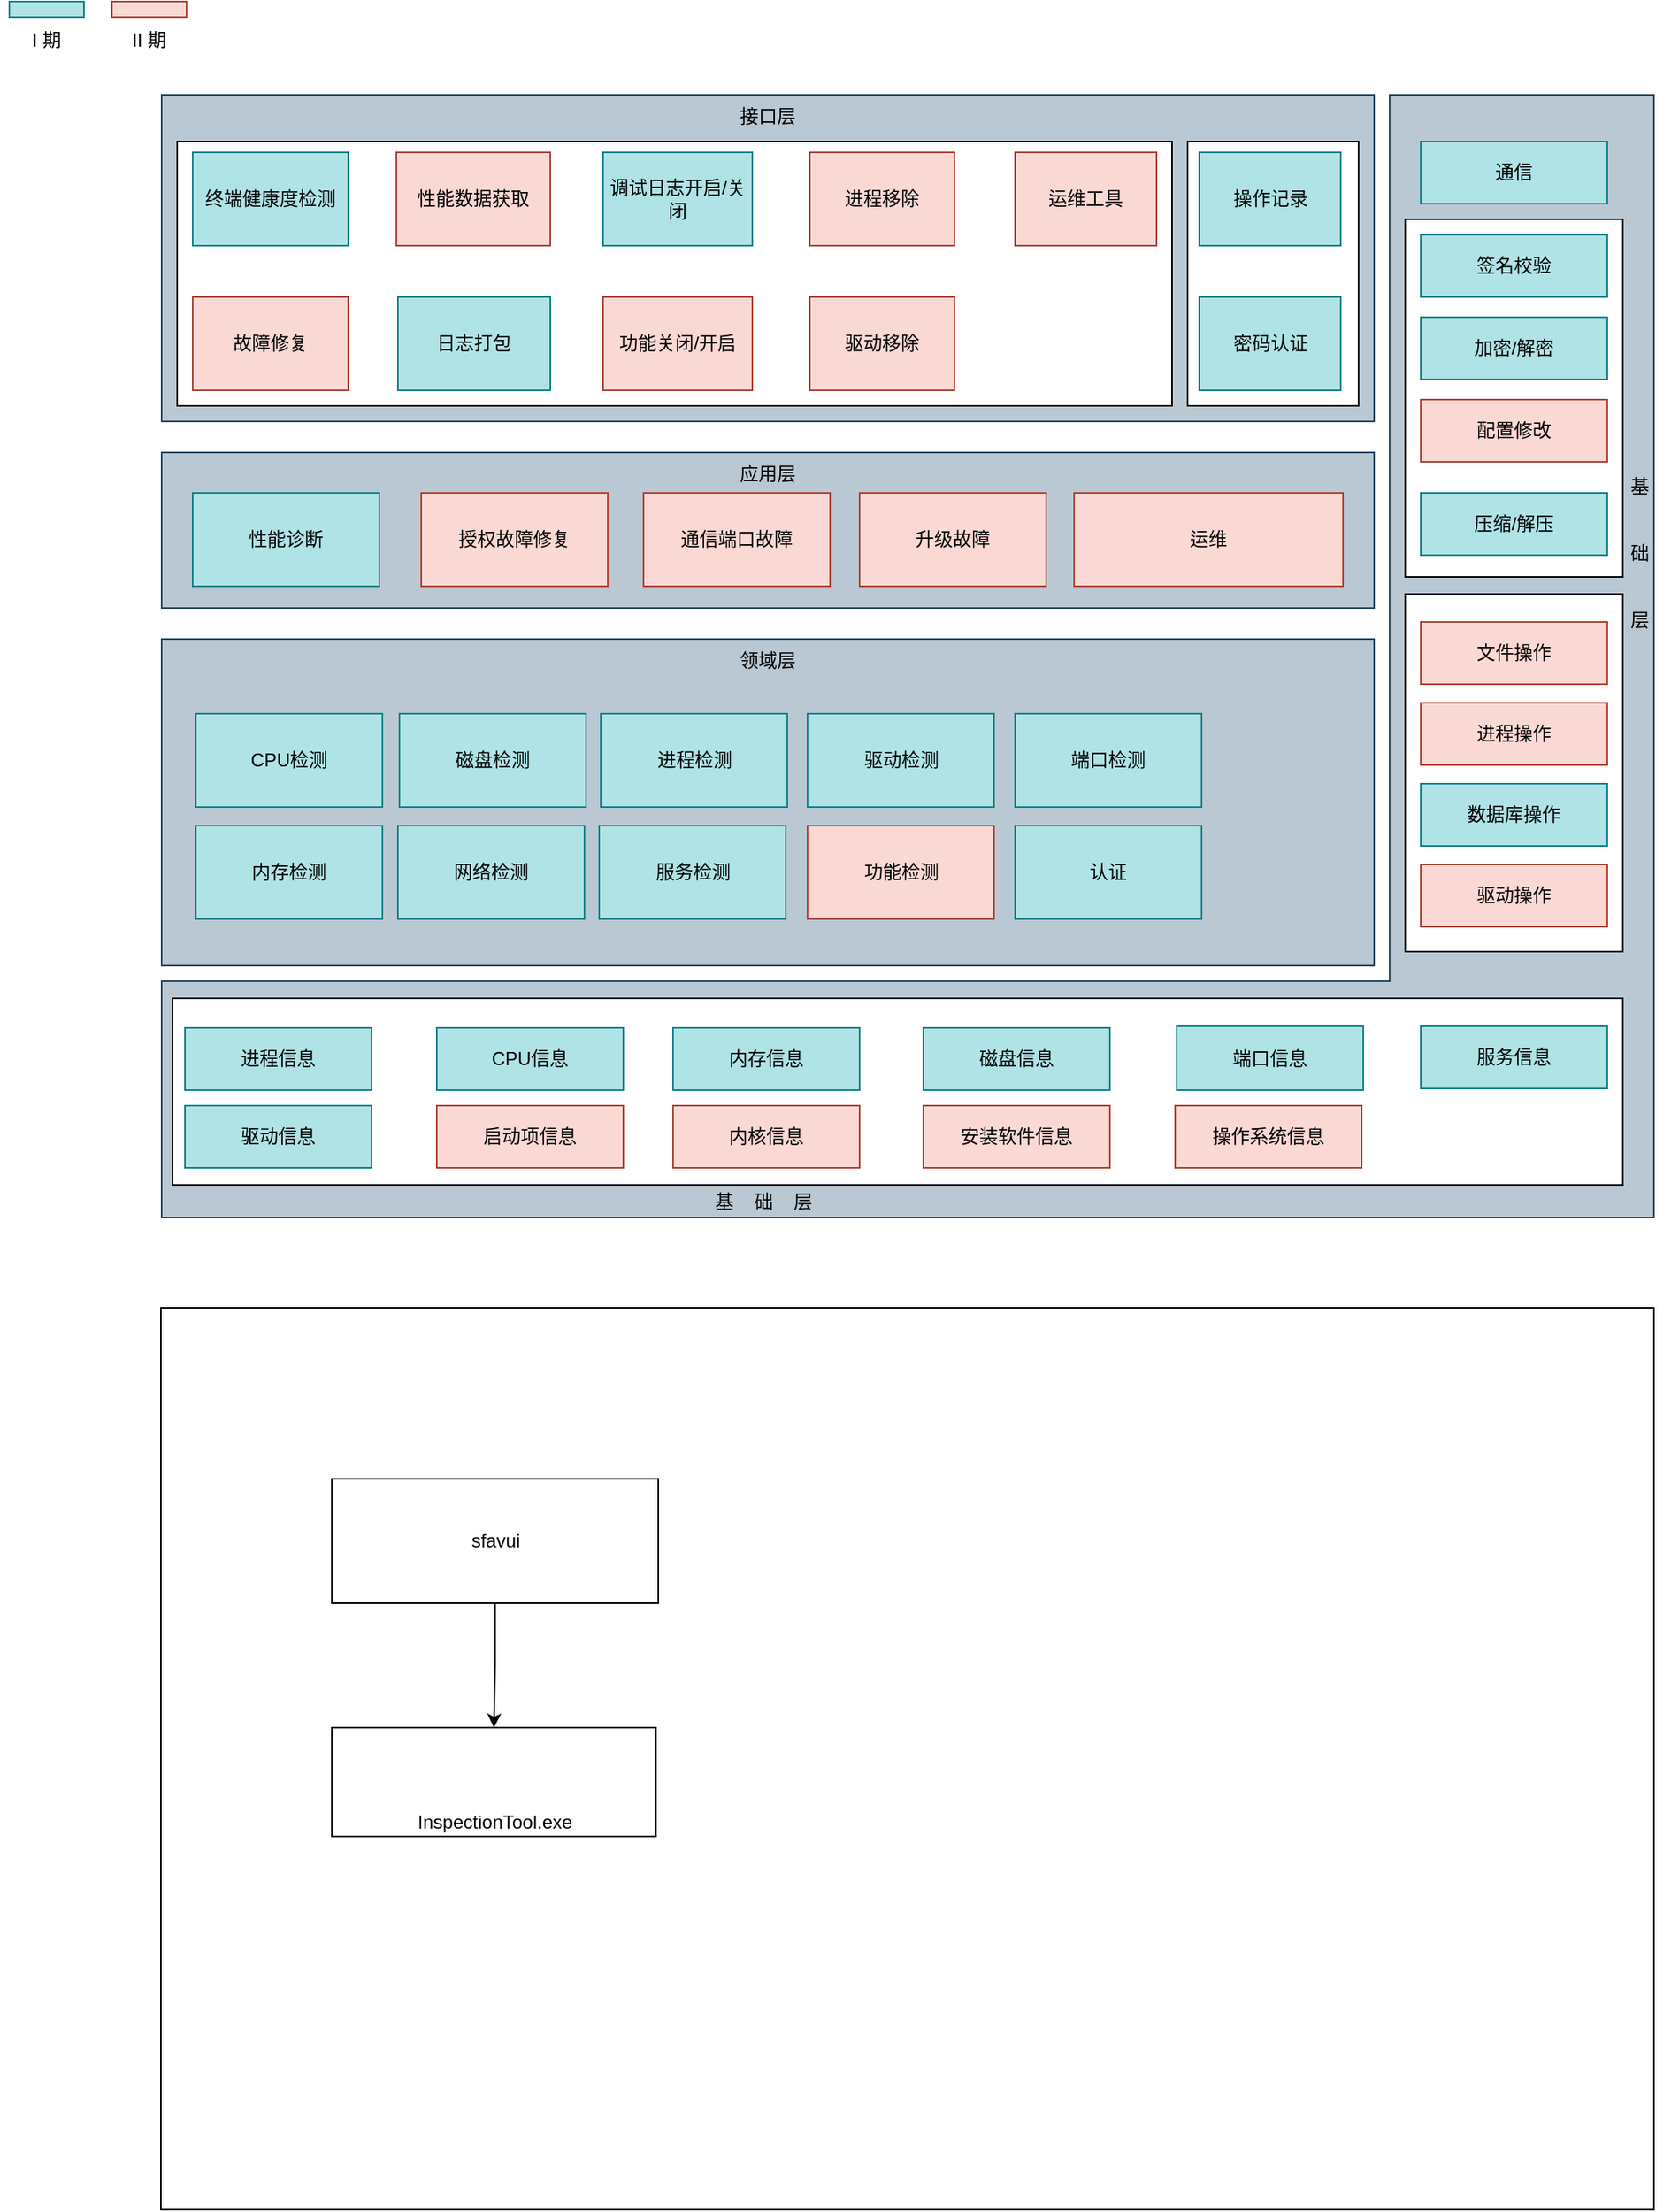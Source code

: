 <mxfile version="22.1.0" type="github">
  <diagram name="第 1 页" id="NOW3hmvJAIs22LeMde_s">
    <mxGraphModel dx="1434" dy="758" grid="1" gridSize="10" guides="1" tooltips="1" connect="1" arrows="1" fold="1" page="1" pageScale="1" pageWidth="827" pageHeight="1169" math="0" shadow="0">
      <root>
        <mxCell id="0" />
        <mxCell id="1" parent="0" />
        <mxCell id="RvbaP1fydgw7fQkFeHSI-6" value="&lt;div style=&quot;text-align: justify;&quot;&gt;&lt;/div&gt;&lt;div style=&quot;&quot;&gt;&lt;/div&gt;" style="shape=corner;whiteSpace=wrap;html=1;direction=west;dx=170;dy=152;align=right;fillColor=#bac8d3;strokeColor=#23445d;" parent="1" vertex="1">
          <mxGeometry x="120" y="80" width="960" height="722" as="geometry" />
        </mxCell>
        <mxCell id="RvbaP1fydgw7fQkFeHSI-1" value="接口层" style="rounded=0;whiteSpace=wrap;html=1;align=center;fillColor=#bac8d3;strokeColor=#23445d;verticalAlign=top;" parent="1" vertex="1">
          <mxGeometry x="120" y="80" width="780" height="210" as="geometry" />
        </mxCell>
        <mxCell id="RvbaP1fydgw7fQkFeHSI-2" value="应用层" style="rounded=0;whiteSpace=wrap;html=1;align=center;fillColor=#bac8d3;strokeColor=#23445d;verticalAlign=top;" parent="1" vertex="1">
          <mxGeometry x="120" y="310" width="780" height="100" as="geometry" />
        </mxCell>
        <mxCell id="RvbaP1fydgw7fQkFeHSI-3" value="领域层" style="rounded=0;whiteSpace=wrap;html=1;align=center;fillColor=#bac8d3;strokeColor=#23445d;verticalAlign=top;" parent="1" vertex="1">
          <mxGeometry x="120" y="430" width="780" height="210" as="geometry" />
        </mxCell>
        <mxCell id="RvbaP1fydgw7fQkFeHSI-36" value="" style="rounded=0;whiteSpace=wrap;html=1;" parent="1" vertex="1">
          <mxGeometry x="127" y="661" width="933" height="120" as="geometry" />
        </mxCell>
        <mxCell id="RvbaP1fydgw7fQkFeHSI-7" value="基&amp;nbsp; &amp;nbsp; 础&amp;nbsp; &amp;nbsp; 层" style="text;strokeColor=none;fillColor=none;align=left;verticalAlign=middle;spacingLeft=4;spacingRight=4;overflow=hidden;points=[[0,0.5],[1,0.5]];portConstraint=eastwest;rotatable=0;whiteSpace=wrap;html=1;" parent="1" vertex="1">
          <mxGeometry x="470" y="782" width="80" height="20" as="geometry" />
        </mxCell>
        <mxCell id="RvbaP1fydgw7fQkFeHSI-8" value="基&lt;br&gt;&lt;br&gt;&lt;br&gt;础&lt;br&gt;&lt;br&gt;&lt;br&gt;层" style="text;strokeColor=none;fillColor=none;align=left;verticalAlign=middle;spacingLeft=4;spacingRight=4;overflow=hidden;points=[[0,0.5],[1,0.5]];portConstraint=eastwest;rotatable=0;whiteSpace=wrap;html=1;" parent="1" vertex="1">
          <mxGeometry x="1059" y="290" width="31" height="170" as="geometry" />
        </mxCell>
        <mxCell id="RvbaP1fydgw7fQkFeHSI-10" value="进程信息" style="rounded=0;whiteSpace=wrap;html=1;fillColor=#b0e3e6;strokeColor=#0e8088;" parent="1" vertex="1">
          <mxGeometry x="135" y="680" width="120" height="40" as="geometry" />
        </mxCell>
        <mxCell id="RvbaP1fydgw7fQkFeHSI-11" value="CPU信息" style="rounded=0;whiteSpace=wrap;html=1;fillColor=#b0e3e6;strokeColor=#0e8088;" parent="1" vertex="1">
          <mxGeometry x="297" y="680" width="120" height="40" as="geometry" />
        </mxCell>
        <mxCell id="RvbaP1fydgw7fQkFeHSI-12" value="内存信息" style="rounded=0;whiteSpace=wrap;html=1;fillColor=#b0e3e6;strokeColor=#0e8088;" parent="1" vertex="1">
          <mxGeometry x="449" y="680" width="120" height="40" as="geometry" />
        </mxCell>
        <mxCell id="RvbaP1fydgw7fQkFeHSI-13" value="磁盘信息" style="rounded=0;whiteSpace=wrap;html=1;fillColor=#b0e3e6;strokeColor=#0e8088;" parent="1" vertex="1">
          <mxGeometry x="610" y="680" width="120" height="40" as="geometry" />
        </mxCell>
        <mxCell id="RvbaP1fydgw7fQkFeHSI-14" value="端口信息" style="rounded=0;whiteSpace=wrap;html=1;fillColor=#b0e3e6;strokeColor=#0e8088;" parent="1" vertex="1">
          <mxGeometry x="773" y="679" width="120" height="41" as="geometry" />
        </mxCell>
        <mxCell id="RvbaP1fydgw7fQkFeHSI-16" value="驱动信息" style="rounded=0;whiteSpace=wrap;html=1;fillColor=#b0e3e6;strokeColor=#0e8088;" parent="1" vertex="1">
          <mxGeometry x="135" y="730" width="120" height="40" as="geometry" />
        </mxCell>
        <mxCell id="RvbaP1fydgw7fQkFeHSI-17" value="启动项信息" style="rounded=0;whiteSpace=wrap;html=1;fillColor=#fad9d5;strokeColor=#ae4132;" parent="1" vertex="1">
          <mxGeometry x="297" y="730" width="120" height="40" as="geometry" />
        </mxCell>
        <mxCell id="RvbaP1fydgw7fQkFeHSI-18" value="内核信息" style="rounded=0;whiteSpace=wrap;html=1;fillColor=#fad9d5;strokeColor=#ae4132;" parent="1" vertex="1">
          <mxGeometry x="449" y="730" width="120" height="40" as="geometry" />
        </mxCell>
        <mxCell id="RvbaP1fydgw7fQkFeHSI-19" value="安装软件信息" style="rounded=0;whiteSpace=wrap;html=1;fillColor=#fad9d5;strokeColor=#ae4132;" parent="1" vertex="1">
          <mxGeometry x="610" y="730" width="120" height="40" as="geometry" />
        </mxCell>
        <mxCell id="RvbaP1fydgw7fQkFeHSI-38" value="" style="rounded=0;whiteSpace=wrap;html=1;" parent="1" vertex="1">
          <mxGeometry x="920" y="160" width="140" height="230" as="geometry" />
        </mxCell>
        <mxCell id="RvbaP1fydgw7fQkFeHSI-20" value="操作系统信息" style="rounded=0;whiteSpace=wrap;html=1;fillColor=#fad9d5;strokeColor=#ae4132;" parent="1" vertex="1">
          <mxGeometry x="772" y="730" width="120" height="40" as="geometry" />
        </mxCell>
        <mxCell id="RvbaP1fydgw7fQkFeHSI-21" value="压缩/解压" style="rounded=0;whiteSpace=wrap;html=1;fillColor=#b0e3e6;strokeColor=#0e8088;" parent="1" vertex="1">
          <mxGeometry x="930" y="336" width="120" height="40" as="geometry" />
        </mxCell>
        <mxCell id="RvbaP1fydgw7fQkFeHSI-37" value="" style="rounded=0;whiteSpace=wrap;html=1;" parent="1" vertex="1">
          <mxGeometry x="920" y="401" width="140" height="230" as="geometry" />
        </mxCell>
        <mxCell id="RvbaP1fydgw7fQkFeHSI-22" value="服务信息" style="rounded=0;whiteSpace=wrap;html=1;fillColor=#b0e3e6;strokeColor=#0e8088;" parent="1" vertex="1">
          <mxGeometry x="930" y="679" width="120" height="40" as="geometry" />
        </mxCell>
        <mxCell id="RvbaP1fydgw7fQkFeHSI-24" value="进程操作" style="rounded=0;whiteSpace=wrap;html=1;fillColor=#fad9d5;strokeColor=#ae4132;" parent="1" vertex="1">
          <mxGeometry x="930" y="471" width="120" height="40" as="geometry" />
        </mxCell>
        <mxCell id="RvbaP1fydgw7fQkFeHSI-25" value="配置修改" style="rounded=0;whiteSpace=wrap;html=1;fillColor=#fad9d5;strokeColor=#ae4132;" parent="1" vertex="1">
          <mxGeometry x="930" y="276" width="120" height="40" as="geometry" />
        </mxCell>
        <mxCell id="RvbaP1fydgw7fQkFeHSI-26" value="驱动操作" style="rounded=0;whiteSpace=wrap;html=1;fillColor=#fad9d5;strokeColor=#ae4132;" parent="1" vertex="1">
          <mxGeometry x="930" y="575" width="120" height="40" as="geometry" />
        </mxCell>
        <mxCell id="RvbaP1fydgw7fQkFeHSI-27" value="数据库操作" style="rounded=0;whiteSpace=wrap;html=1;fillColor=#b0e3e6;strokeColor=#0e8088;" parent="1" vertex="1">
          <mxGeometry x="930" y="523" width="120" height="40" as="geometry" />
        </mxCell>
        <mxCell id="RvbaP1fydgw7fQkFeHSI-28" value="加密/解密" style="rounded=0;whiteSpace=wrap;html=1;fillColor=#b0e3e6;strokeColor=#0e8088;" parent="1" vertex="1">
          <mxGeometry x="930" y="223" width="120" height="40" as="geometry" />
        </mxCell>
        <mxCell id="RvbaP1fydgw7fQkFeHSI-31" value="文件操作" style="rounded=0;whiteSpace=wrap;html=1;fillColor=#fad9d5;strokeColor=#ae4132;" parent="1" vertex="1">
          <mxGeometry x="930" y="419" width="120" height="40" as="geometry" />
        </mxCell>
        <mxCell id="RvbaP1fydgw7fQkFeHSI-34" value="通信" style="rounded=0;whiteSpace=wrap;html=1;fillColor=#b0e3e6;strokeColor=#0e8088;" parent="1" vertex="1">
          <mxGeometry x="930" y="110" width="120" height="40" as="geometry" />
        </mxCell>
        <mxCell id="RvbaP1fydgw7fQkFeHSI-55" value="" style="rounded=0;whiteSpace=wrap;html=1;" parent="1" vertex="1">
          <mxGeometry x="130" y="110" width="640" height="170" as="geometry" />
        </mxCell>
        <mxCell id="RvbaP1fydgw7fQkFeHSI-39" value="终端健康度检测" style="rounded=0;whiteSpace=wrap;html=1;fillColor=#b0e3e6;strokeColor=#0e8088;" parent="1" vertex="1">
          <mxGeometry x="140" y="117" width="100" height="60" as="geometry" />
        </mxCell>
        <mxCell id="RvbaP1fydgw7fQkFeHSI-42" value="故障修复" style="rounded=0;whiteSpace=wrap;html=1;fillColor=#fad9d5;strokeColor=#ae4132;" parent="1" vertex="1">
          <mxGeometry x="140" y="210" width="100" height="60" as="geometry" />
        </mxCell>
        <mxCell id="RvbaP1fydgw7fQkFeHSI-43" value="性能数据获取" style="rounded=0;whiteSpace=wrap;html=1;fillColor=#fad9d5;strokeColor=#ae4132;" parent="1" vertex="1">
          <mxGeometry x="271" y="117" width="99" height="60" as="geometry" />
        </mxCell>
        <mxCell id="RvbaP1fydgw7fQkFeHSI-44" value="日志打包" style="rounded=0;whiteSpace=wrap;html=1;fillColor=#b0e3e6;strokeColor=#0e8088;" parent="1" vertex="1">
          <mxGeometry x="272" y="210" width="98" height="60" as="geometry" />
        </mxCell>
        <mxCell id="RvbaP1fydgw7fQkFeHSI-45" value="调试日志开启/关闭" style="rounded=0;whiteSpace=wrap;html=1;fillColor=#b0e3e6;strokeColor=#0e8088;" parent="1" vertex="1">
          <mxGeometry x="404" y="117" width="96" height="60" as="geometry" />
        </mxCell>
        <mxCell id="RvbaP1fydgw7fQkFeHSI-46" value="功能关闭/开启" style="rounded=0;whiteSpace=wrap;html=1;fillColor=#fad9d5;strokeColor=#ae4132;" parent="1" vertex="1">
          <mxGeometry x="404" y="210" width="96" height="60" as="geometry" />
        </mxCell>
        <mxCell id="RvbaP1fydgw7fQkFeHSI-47" value="进程移除" style="rounded=0;whiteSpace=wrap;html=1;fillColor=#fad9d5;strokeColor=#ae4132;" parent="1" vertex="1">
          <mxGeometry x="537" y="117" width="93" height="60" as="geometry" />
        </mxCell>
        <mxCell id="RvbaP1fydgw7fQkFeHSI-48" value="驱动移除" style="rounded=0;whiteSpace=wrap;html=1;fillColor=#fad9d5;strokeColor=#ae4132;" parent="1" vertex="1">
          <mxGeometry x="537" y="210" width="93" height="60" as="geometry" />
        </mxCell>
        <mxCell id="RvbaP1fydgw7fQkFeHSI-56" value="" style="rounded=0;whiteSpace=wrap;html=1;" parent="1" vertex="1">
          <mxGeometry x="780" y="110" width="110" height="170" as="geometry" />
        </mxCell>
        <mxCell id="RvbaP1fydgw7fQkFeHSI-49" value="运维工具" style="rounded=0;whiteSpace=wrap;html=1;fillColor=#fad9d5;strokeColor=#ae4132;" parent="1" vertex="1">
          <mxGeometry x="669" y="117" width="91" height="60" as="geometry" />
        </mxCell>
        <mxCell id="RvbaP1fydgw7fQkFeHSI-50" value="密码认证" style="rounded=0;whiteSpace=wrap;html=1;fillColor=#b0e3e6;strokeColor=#0e8088;" parent="1" vertex="1">
          <mxGeometry x="787.5" y="210" width="91" height="60" as="geometry" />
        </mxCell>
        <mxCell id="RvbaP1fydgw7fQkFeHSI-53" value="操作记录" style="rounded=0;whiteSpace=wrap;html=1;fillColor=#b0e3e6;strokeColor=#0e8088;" parent="1" vertex="1">
          <mxGeometry x="787.5" y="117" width="91" height="60" as="geometry" />
        </mxCell>
        <mxCell id="RvbaP1fydgw7fQkFeHSI-57" value="性能诊断" style="rounded=0;whiteSpace=wrap;html=1;fillColor=#b0e3e6;strokeColor=#0e8088;" parent="1" vertex="1">
          <mxGeometry x="140" y="336" width="120" height="60" as="geometry" />
        </mxCell>
        <mxCell id="RvbaP1fydgw7fQkFeHSI-58" value="CPU检测" style="rounded=0;whiteSpace=wrap;html=1;fillColor=#b0e3e6;strokeColor=#0e8088;" parent="1" vertex="1">
          <mxGeometry x="142" y="478" width="120" height="60" as="geometry" />
        </mxCell>
        <mxCell id="RvbaP1fydgw7fQkFeHSI-59" value="内存检测" style="rounded=0;whiteSpace=wrap;html=1;fillColor=#b0e3e6;strokeColor=#0e8088;" parent="1" vertex="1">
          <mxGeometry x="142" y="550" width="120" height="60" as="geometry" />
        </mxCell>
        <mxCell id="RvbaP1fydgw7fQkFeHSI-60" value="磁盘检测" style="rounded=0;whiteSpace=wrap;html=1;fillColor=#b0e3e6;strokeColor=#0e8088;" parent="1" vertex="1">
          <mxGeometry x="273" y="478" width="120" height="60" as="geometry" />
        </mxCell>
        <mxCell id="RvbaP1fydgw7fQkFeHSI-61" value="网络检测" style="rounded=0;whiteSpace=wrap;html=1;fillColor=#b0e3e6;strokeColor=#0e8088;" parent="1" vertex="1">
          <mxGeometry x="272" y="550" width="120" height="60" as="geometry" />
        </mxCell>
        <mxCell id="RvbaP1fydgw7fQkFeHSI-62" value="进程检测" style="rounded=0;whiteSpace=wrap;html=1;fillColor=#b0e3e6;strokeColor=#0e8088;" parent="1" vertex="1">
          <mxGeometry x="402.5" y="478" width="120" height="60" as="geometry" />
        </mxCell>
        <mxCell id="RvbaP1fydgw7fQkFeHSI-63" value="服务检测" style="rounded=0;whiteSpace=wrap;html=1;fillColor=#b0e3e6;strokeColor=#0e8088;" parent="1" vertex="1">
          <mxGeometry x="401.5" y="550" width="120" height="60" as="geometry" />
        </mxCell>
        <mxCell id="RvbaP1fydgw7fQkFeHSI-64" value="驱动检测" style="rounded=0;whiteSpace=wrap;html=1;fillColor=#b0e3e6;strokeColor=#0e8088;" parent="1" vertex="1">
          <mxGeometry x="535.5" y="478" width="120" height="60" as="geometry" />
        </mxCell>
        <mxCell id="RvbaP1fydgw7fQkFeHSI-65" value="功能检测" style="rounded=0;whiteSpace=wrap;html=1;fillColor=#fad9d5;strokeColor=#ae4132;" parent="1" vertex="1">
          <mxGeometry x="535.5" y="550" width="120" height="60" as="geometry" />
        </mxCell>
        <mxCell id="RvbaP1fydgw7fQkFeHSI-66" value="授权故障修复" style="rounded=0;whiteSpace=wrap;html=1;fillColor=#fad9d5;strokeColor=#ae4132;" parent="1" vertex="1">
          <mxGeometry x="287" y="336" width="120" height="60" as="geometry" />
        </mxCell>
        <mxCell id="RvbaP1fydgw7fQkFeHSI-67" value="通信端口故障" style="rounded=0;whiteSpace=wrap;html=1;fillColor=#fad9d5;strokeColor=#ae4132;" parent="1" vertex="1">
          <mxGeometry x="430" y="336" width="120" height="60" as="geometry" />
        </mxCell>
        <mxCell id="RvbaP1fydgw7fQkFeHSI-68" value="端口检测" style="rounded=0;whiteSpace=wrap;html=1;fillColor=#b0e3e6;strokeColor=#0e8088;" parent="1" vertex="1">
          <mxGeometry x="669" y="478" width="120" height="60" as="geometry" />
        </mxCell>
        <mxCell id="RvbaP1fydgw7fQkFeHSI-70" value="升级故障" style="rounded=0;whiteSpace=wrap;html=1;fillColor=#fad9d5;strokeColor=#ae4132;" parent="1" vertex="1">
          <mxGeometry x="569" y="336" width="120" height="60" as="geometry" />
        </mxCell>
        <mxCell id="RvbaP1fydgw7fQkFeHSI-71" value="运维" style="rounded=0;whiteSpace=wrap;html=1;fillColor=#fad9d5;strokeColor=#ae4132;" parent="1" vertex="1">
          <mxGeometry x="707" y="336" width="173" height="60" as="geometry" />
        </mxCell>
        <mxCell id="RvbaP1fydgw7fQkFeHSI-73" value="认证" style="rounded=0;whiteSpace=wrap;html=1;fillColor=#b0e3e6;strokeColor=#0e8088;" parent="1" vertex="1">
          <mxGeometry x="669" y="550" width="120" height="60" as="geometry" />
        </mxCell>
        <mxCell id="XaOAD2fkuNxS6bWYDo4a-1" value="" style="rounded=0;whiteSpace=wrap;html=1;" vertex="1" parent="1">
          <mxGeometry x="119.5" y="860" width="960.5" height="580" as="geometry" />
        </mxCell>
        <mxCell id="XaOAD2fkuNxS6bWYDo4a-2" value="" style="rounded=0;whiteSpace=wrap;html=1;fillColor=#b0e3e6;strokeColor=#0e8088;" vertex="1" parent="1">
          <mxGeometry x="22" y="20" width="48" height="10" as="geometry" />
        </mxCell>
        <mxCell id="XaOAD2fkuNxS6bWYDo4a-3" value="I 期" style="text;html=1;strokeColor=none;fillColor=none;align=center;verticalAlign=middle;whiteSpace=wrap;rounded=0;" vertex="1" parent="1">
          <mxGeometry x="16" y="30" width="60" height="30" as="geometry" />
        </mxCell>
        <mxCell id="XaOAD2fkuNxS6bWYDo4a-5" value="" style="rounded=0;whiteSpace=wrap;html=1;fillColor=#fad9d5;strokeColor=#ae4132;" vertex="1" parent="1">
          <mxGeometry x="88" y="20" width="48" height="10" as="geometry" />
        </mxCell>
        <mxCell id="XaOAD2fkuNxS6bWYDo4a-6" value="II 期" style="text;html=1;strokeColor=none;fillColor=none;align=center;verticalAlign=middle;whiteSpace=wrap;rounded=0;" vertex="1" parent="1">
          <mxGeometry x="82" y="30" width="60" height="30" as="geometry" />
        </mxCell>
        <mxCell id="XaOAD2fkuNxS6bWYDo4a-13" value="" style="edgeStyle=orthogonalEdgeStyle;rounded=0;orthogonalLoop=1;jettySize=auto;html=1;" edge="1" parent="1" source="XaOAD2fkuNxS6bWYDo4a-10" target="XaOAD2fkuNxS6bWYDo4a-12">
          <mxGeometry relative="1" as="geometry" />
        </mxCell>
        <mxCell id="XaOAD2fkuNxS6bWYDo4a-10" value="sfavui" style="rounded=0;whiteSpace=wrap;html=1;" vertex="1" parent="1">
          <mxGeometry x="229.5" y="970" width="210" height="80" as="geometry" />
        </mxCell>
        <mxCell id="XaOAD2fkuNxS6bWYDo4a-11" value="签名校验" style="rounded=0;whiteSpace=wrap;html=1;fillColor=#b0e3e6;strokeColor=#0e8088;" vertex="1" parent="1">
          <mxGeometry x="930" y="170" width="120" height="40" as="geometry" />
        </mxCell>
        <mxCell id="XaOAD2fkuNxS6bWYDo4a-12" value="InspectionTool.exe" style="rounded=0;whiteSpace=wrap;html=1;verticalAlign=bottom;" vertex="1" parent="1">
          <mxGeometry x="229.5" y="1130" width="208.5" height="70" as="geometry" />
        </mxCell>
      </root>
    </mxGraphModel>
  </diagram>
</mxfile>
